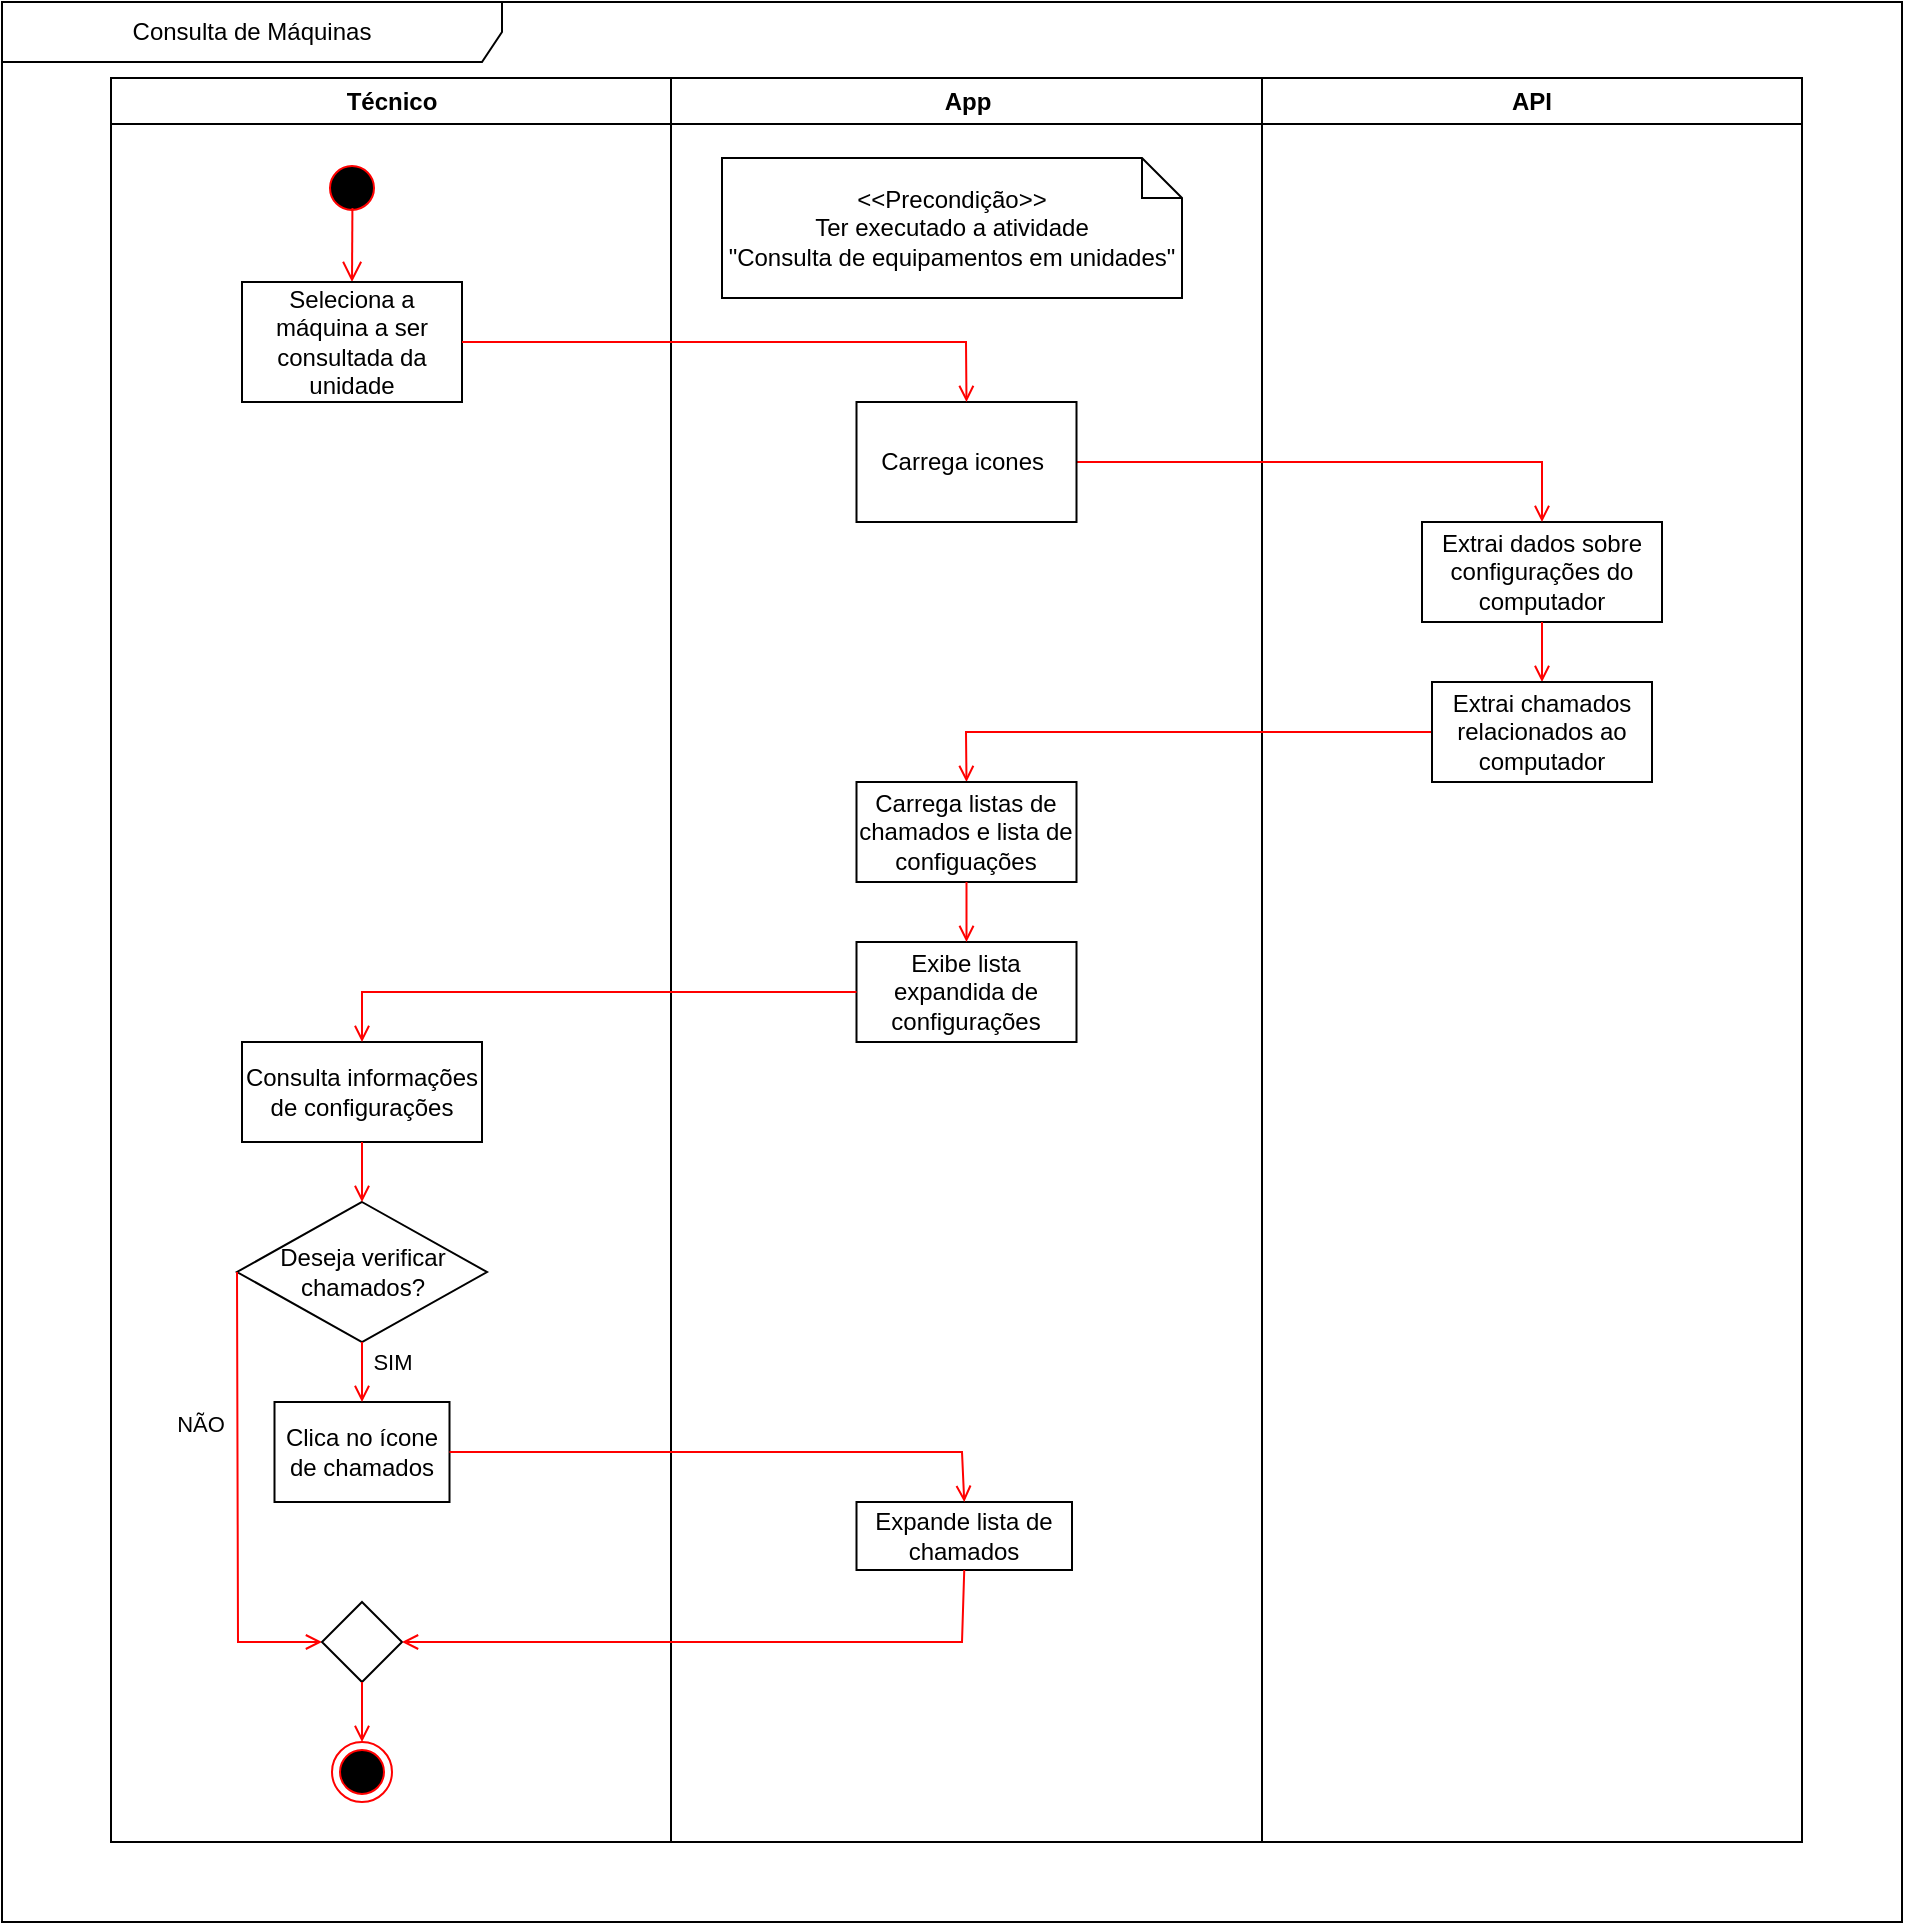 <mxfile version="24.2.2" type="github">
  <diagram name="Page-1" id="e7e014a7-5840-1c2e-5031-d8a46d1fe8dd">
    <mxGraphModel dx="1380" dy="783" grid="1" gridSize="10" guides="1" tooltips="1" connect="1" arrows="1" fold="1" page="0" pageScale="1" pageWidth="1169" pageHeight="826" background="none" math="0" shadow="0">
      <root>
        <mxCell id="0" />
        <mxCell id="1" parent="0" />
        <mxCell id="c_FFXOvCavrH5ceKtot7-41" value="Técnico" style="swimlane;whiteSpace=wrap" parent="1" vertex="1">
          <mxGeometry x="154.5" y="48" width="280" height="882" as="geometry" />
        </mxCell>
        <mxCell id="c_FFXOvCavrH5ceKtot7-43" value="App" style="swimlane;whiteSpace=wrap" parent="1" vertex="1">
          <mxGeometry x="434.5" y="48" width="295.5" height="882" as="geometry" />
        </mxCell>
        <mxCell id="c_FFXOvCavrH5ceKtot7-49" value="API" style="swimlane;whiteSpace=wrap" parent="1" vertex="1">
          <mxGeometry x="730" y="48" width="270" height="882" as="geometry" />
        </mxCell>
        <mxCell id="c_FFXOvCavrH5ceKtot7-50" value="Extrai dados sobre configurações do computador" style="whiteSpace=wrap;" parent="c_FFXOvCavrH5ceKtot7-49" vertex="1">
          <mxGeometry x="80" y="222" width="120" height="50" as="geometry" />
        </mxCell>
        <mxCell id="c_FFXOvCavrH5ceKtot7-53" value="" style="endArrow=open;strokeColor=#FF0000;endFill=1;rounded=0;exitX=1;exitY=0.5;exitDx=0;exitDy=0;entryX=0.5;entryY=0;entryDx=0;entryDy=0;" parent="1" source="c_FFXOvCavrH5ceKtot7-42" target="c_FFXOvCavrH5ceKtot7-50" edge="1">
          <mxGeometry relative="1" as="geometry">
            <mxPoint x="630" y="358" as="sourcePoint" />
            <mxPoint x="909" y="315" as="targetPoint" />
            <Array as="points">
              <mxPoint x="870" y="240" />
            </Array>
          </mxGeometry>
        </mxCell>
        <mxCell id="c_FFXOvCavrH5ceKtot7-54" value="" style="endArrow=open;strokeColor=#FF0000;endFill=1;rounded=0;entryX=0.5;entryY=0;entryDx=0;entryDy=0;exitX=0.5;exitY=1;exitDx=0;exitDy=0;" parent="1" source="c_FFXOvCavrH5ceKtot7-50" target="c_FFXOvCavrH5ceKtot7-48" edge="1">
          <mxGeometry relative="1" as="geometry">
            <mxPoint x="1140" y="390" as="sourcePoint" />
            <mxPoint x="610" y="390" as="targetPoint" />
          </mxGeometry>
        </mxCell>
        <mxCell id="c_FFXOvCavrH5ceKtot7-55" value="Consulta de Máquinas" style="shape=umlFrame;whiteSpace=wrap;html=1;pointerEvents=0;width=250;height=30;" parent="1" vertex="1">
          <mxGeometry x="100" y="10" width="950" height="960" as="geometry" />
        </mxCell>
        <mxCell id="c_FFXOvCavrH5ceKtot7-56" value="" style="ellipse;html=1;shape=endState;fillColor=#000000;strokeColor=#ff0000;" parent="1" vertex="1">
          <mxGeometry x="265" y="880" width="30" height="30" as="geometry" />
        </mxCell>
        <mxCell id="c_FFXOvCavrH5ceKtot7-57" value="" style="endArrow=open;strokeColor=#FF0000;endFill=1;rounded=0;exitX=0;exitY=0.5;exitDx=0;exitDy=0;entryX=0.5;entryY=0;entryDx=0;entryDy=0;" parent="1" source="c_FFXOvCavrH5ceKtot7-48" target="c_FFXOvCavrH5ceKtot7-63" edge="1">
          <mxGeometry relative="1" as="geometry">
            <mxPoint x="896" y="480" as="sourcePoint" />
            <mxPoint x="620" y="520" as="targetPoint" />
            <Array as="points">
              <mxPoint x="582" y="375" />
            </Array>
          </mxGeometry>
        </mxCell>
        <mxCell id="c_FFXOvCavrH5ceKtot7-58" value="&amp;lt;&amp;lt;Precondição&amp;gt;&amp;gt;&lt;div&gt;Ter executado a atividade&lt;br&gt;&quot;Consulta de equipamentos em unidades&quot;&lt;br&gt;&lt;/div&gt;" style="shape=note;size=20;whiteSpace=wrap;html=1;" parent="1" vertex="1">
          <mxGeometry x="460" y="88" width="230" height="70" as="geometry" />
        </mxCell>
        <mxCell id="c_FFXOvCavrH5ceKtot7-44" value="" style="ellipse;shape=startState;fillColor=#000000;strokeColor=#ff0000;" parent="1" vertex="1">
          <mxGeometry x="260" y="88" width="30" height="30" as="geometry" />
        </mxCell>
        <mxCell id="c_FFXOvCavrH5ceKtot7-45" value="" style="edgeStyle=elbowEdgeStyle;elbow=horizontal;verticalAlign=bottom;endArrow=open;endSize=8;strokeColor=#FF0000;endFill=1;rounded=0;exitX=0.507;exitY=0.833;exitDx=0;exitDy=0;exitPerimeter=0;" parent="1" source="c_FFXOvCavrH5ceKtot7-44" target="c_FFXOvCavrH5ceKtot7-46" edge="1">
          <mxGeometry x="484.5" y="148" as="geometry">
            <mxPoint x="555" y="138" as="targetPoint" />
          </mxGeometry>
        </mxCell>
        <mxCell id="c_FFXOvCavrH5ceKtot7-46" value="Seleciona a máquina a ser consultada da unidade" style="whiteSpace=wrap;" parent="1" vertex="1">
          <mxGeometry x="220" y="150" width="110" height="60" as="geometry" />
        </mxCell>
        <mxCell id="c_FFXOvCavrH5ceKtot7-42" value="Carrega icones " style="whiteSpace=wrap;" parent="1" vertex="1">
          <mxGeometry x="527.25" y="210" width="110" height="60" as="geometry" />
        </mxCell>
        <mxCell id="c_FFXOvCavrH5ceKtot7-61" value="" style="endArrow=open;strokeColor=#FF0000;endFill=1;rounded=0;exitX=1;exitY=0.5;exitDx=0;exitDy=0;entryX=0.5;entryY=0;entryDx=0;entryDy=0;" parent="1" source="c_FFXOvCavrH5ceKtot7-46" target="c_FFXOvCavrH5ceKtot7-42" edge="1">
          <mxGeometry relative="1" as="geometry">
            <mxPoint x="390" y="200" as="sourcePoint" />
            <mxPoint x="621" y="182" as="targetPoint" />
            <Array as="points">
              <mxPoint x="582" y="180" />
            </Array>
          </mxGeometry>
        </mxCell>
        <mxCell id="c_FFXOvCavrH5ceKtot7-48" value="Extrai chamados relacionados ao computador" style="whiteSpace=wrap;" parent="1" vertex="1">
          <mxGeometry x="815" y="350" width="110" height="50" as="geometry" />
        </mxCell>
        <mxCell id="c_FFXOvCavrH5ceKtot7-63" value="Carrega listas de chamados e lista de configuações" style="whiteSpace=wrap;" parent="1" vertex="1">
          <mxGeometry x="527.25" y="400" width="110" height="50" as="geometry" />
        </mxCell>
        <mxCell id="c_FFXOvCavrH5ceKtot7-64" value="Exibe lista expandida de configurações" style="whiteSpace=wrap;" parent="1" vertex="1">
          <mxGeometry x="527.25" y="480" width="110" height="50" as="geometry" />
        </mxCell>
        <mxCell id="c_FFXOvCavrH5ceKtot7-65" value="" style="endArrow=open;strokeColor=#FF0000;endFill=1;rounded=0;entryX=0.5;entryY=0;entryDx=0;entryDy=0;exitX=0.5;exitY=1;exitDx=0;exitDy=0;" parent="1" source="c_FFXOvCavrH5ceKtot7-63" target="c_FFXOvCavrH5ceKtot7-64" edge="1">
          <mxGeometry relative="1" as="geometry">
            <mxPoint x="880" y="330" as="sourcePoint" />
            <mxPoint x="880" y="360" as="targetPoint" />
          </mxGeometry>
        </mxCell>
        <mxCell id="c_FFXOvCavrH5ceKtot7-66" value="Consulta informações&#xa;de configurações" style="whiteSpace=wrap;" parent="1" vertex="1">
          <mxGeometry x="220" y="530" width="120" height="50" as="geometry" />
        </mxCell>
        <mxCell id="c_FFXOvCavrH5ceKtot7-67" value="Deseja verificar chamados?" style="rhombus;whiteSpace=wrap;html=1;" parent="1" vertex="1">
          <mxGeometry x="217.5" y="610" width="125" height="70" as="geometry" />
        </mxCell>
        <mxCell id="c_FFXOvCavrH5ceKtot7-68" value="" style="endArrow=open;strokeColor=#FF0000;endFill=1;rounded=0;entryX=0;entryY=0.5;entryDx=0;entryDy=0;exitX=0;exitY=0.5;exitDx=0;exitDy=0;" parent="1" source="c_FFXOvCavrH5ceKtot7-67" target="c_FFXOvCavrH5ceKtot7-73" edge="1">
          <mxGeometry relative="1" as="geometry">
            <mxPoint x="611.5" y="570" as="sourcePoint" />
            <mxPoint x="611.5" y="600" as="targetPoint" />
            <Array as="points">
              <mxPoint x="218" y="830" />
            </Array>
          </mxGeometry>
        </mxCell>
        <mxCell id="c_FFXOvCavrH5ceKtot7-69" value="NÃO" style="edgeLabel;html=1;align=center;verticalAlign=middle;resizable=0;points=[];" parent="c_FFXOvCavrH5ceKtot7-68" vertex="1" connectable="0">
          <mxGeometry x="-0.333" relative="1" as="geometry">
            <mxPoint x="-19" as="offset" />
          </mxGeometry>
        </mxCell>
        <mxCell id="c_FFXOvCavrH5ceKtot7-70" value="" style="endArrow=open;strokeColor=#FF0000;endFill=1;rounded=0;entryX=0.5;entryY=0;entryDx=0;entryDy=0;exitX=0.5;exitY=1;exitDx=0;exitDy=0;" parent="1" source="c_FFXOvCavrH5ceKtot7-66" target="c_FFXOvCavrH5ceKtot7-67" edge="1">
          <mxGeometry relative="1" as="geometry">
            <mxPoint x="285" y="690" as="sourcePoint" />
            <mxPoint x="305" y="820" as="targetPoint" />
            <Array as="points" />
          </mxGeometry>
        </mxCell>
        <mxCell id="c_FFXOvCavrH5ceKtot7-72" value="" style="endArrow=open;strokeColor=#FF0000;endFill=1;rounded=0;exitX=0;exitY=0.5;exitDx=0;exitDy=0;entryX=0.5;entryY=0;entryDx=0;entryDy=0;" parent="1" source="c_FFXOvCavrH5ceKtot7-64" target="c_FFXOvCavrH5ceKtot7-66" edge="1">
          <mxGeometry relative="1" as="geometry">
            <mxPoint x="503" y="505" as="sourcePoint" />
            <mxPoint x="270" y="530" as="targetPoint" />
            <Array as="points">
              <mxPoint x="280" y="505" />
            </Array>
          </mxGeometry>
        </mxCell>
        <mxCell id="c_FFXOvCavrH5ceKtot7-73" value="" style="rhombus;whiteSpace=wrap;html=1;" parent="1" vertex="1">
          <mxGeometry x="260" y="810" width="40" height="40" as="geometry" />
        </mxCell>
        <mxCell id="c_FFXOvCavrH5ceKtot7-74" value="" style="endArrow=open;strokeColor=#FF0000;endFill=1;rounded=0;entryX=0.5;entryY=0;entryDx=0;entryDy=0;exitX=0.5;exitY=1;exitDx=0;exitDy=0;" parent="1" source="c_FFXOvCavrH5ceKtot7-73" target="c_FFXOvCavrH5ceKtot7-56" edge="1">
          <mxGeometry relative="1" as="geometry">
            <mxPoint x="370" y="832.5" as="sourcePoint" />
            <mxPoint x="412" y="957.5" as="targetPoint" />
            <Array as="points">
              <mxPoint x="280" y="860" />
            </Array>
          </mxGeometry>
        </mxCell>
        <mxCell id="c_FFXOvCavrH5ceKtot7-76" value="Clica no ícone de chamados" style="whiteSpace=wrap;" parent="1" vertex="1">
          <mxGeometry x="236.25" y="710" width="87.5" height="50" as="geometry" />
        </mxCell>
        <mxCell id="c_FFXOvCavrH5ceKtot7-77" value="" style="endArrow=open;strokeColor=#FF0000;endFill=1;rounded=0;entryX=0.5;entryY=0;entryDx=0;entryDy=0;exitX=0.5;exitY=1;exitDx=0;exitDy=0;" parent="1" source="c_FFXOvCavrH5ceKtot7-67" target="c_FFXOvCavrH5ceKtot7-76" edge="1">
          <mxGeometry relative="1" as="geometry">
            <mxPoint x="290" y="590" as="sourcePoint" />
            <mxPoint x="290" y="620" as="targetPoint" />
            <Array as="points" />
          </mxGeometry>
        </mxCell>
        <mxCell id="c_FFXOvCavrH5ceKtot7-81" value="SIM" style="edgeLabel;html=1;align=center;verticalAlign=middle;resizable=0;points=[];" parent="c_FFXOvCavrH5ceKtot7-77" vertex="1" connectable="0">
          <mxGeometry x="-0.356" y="-1" relative="1" as="geometry">
            <mxPoint x="16" as="offset" />
          </mxGeometry>
        </mxCell>
        <mxCell id="c_FFXOvCavrH5ceKtot7-78" value="Expande lista de chamados" style="rounded=0;whiteSpace=wrap;html=1;" parent="1" vertex="1">
          <mxGeometry x="527.25" y="760" width="107.75" height="34" as="geometry" />
        </mxCell>
        <mxCell id="c_FFXOvCavrH5ceKtot7-79" value="" style="endArrow=open;strokeColor=#FF0000;endFill=1;rounded=0;entryX=0.5;entryY=0;entryDx=0;entryDy=0;exitX=1;exitY=0.5;exitDx=0;exitDy=0;" parent="1" source="c_FFXOvCavrH5ceKtot7-76" target="c_FFXOvCavrH5ceKtot7-78" edge="1">
          <mxGeometry relative="1" as="geometry">
            <mxPoint x="228" y="655" as="sourcePoint" />
            <mxPoint x="270" y="840" as="targetPoint" />
            <Array as="points">
              <mxPoint x="580" y="735" />
            </Array>
          </mxGeometry>
        </mxCell>
        <mxCell id="c_FFXOvCavrH5ceKtot7-82" value="" style="endArrow=open;strokeColor=#FF0000;endFill=1;rounded=0;entryX=1;entryY=0.5;entryDx=0;entryDy=0;exitX=0.5;exitY=1;exitDx=0;exitDy=0;" parent="1" source="c_FFXOvCavrH5ceKtot7-78" target="c_FFXOvCavrH5ceKtot7-73" edge="1">
          <mxGeometry relative="1" as="geometry">
            <mxPoint x="452.62" y="900" as="sourcePoint" />
            <mxPoint x="709.62" y="925" as="targetPoint" />
            <Array as="points">
              <mxPoint x="580" y="830" />
            </Array>
          </mxGeometry>
        </mxCell>
      </root>
    </mxGraphModel>
  </diagram>
</mxfile>
